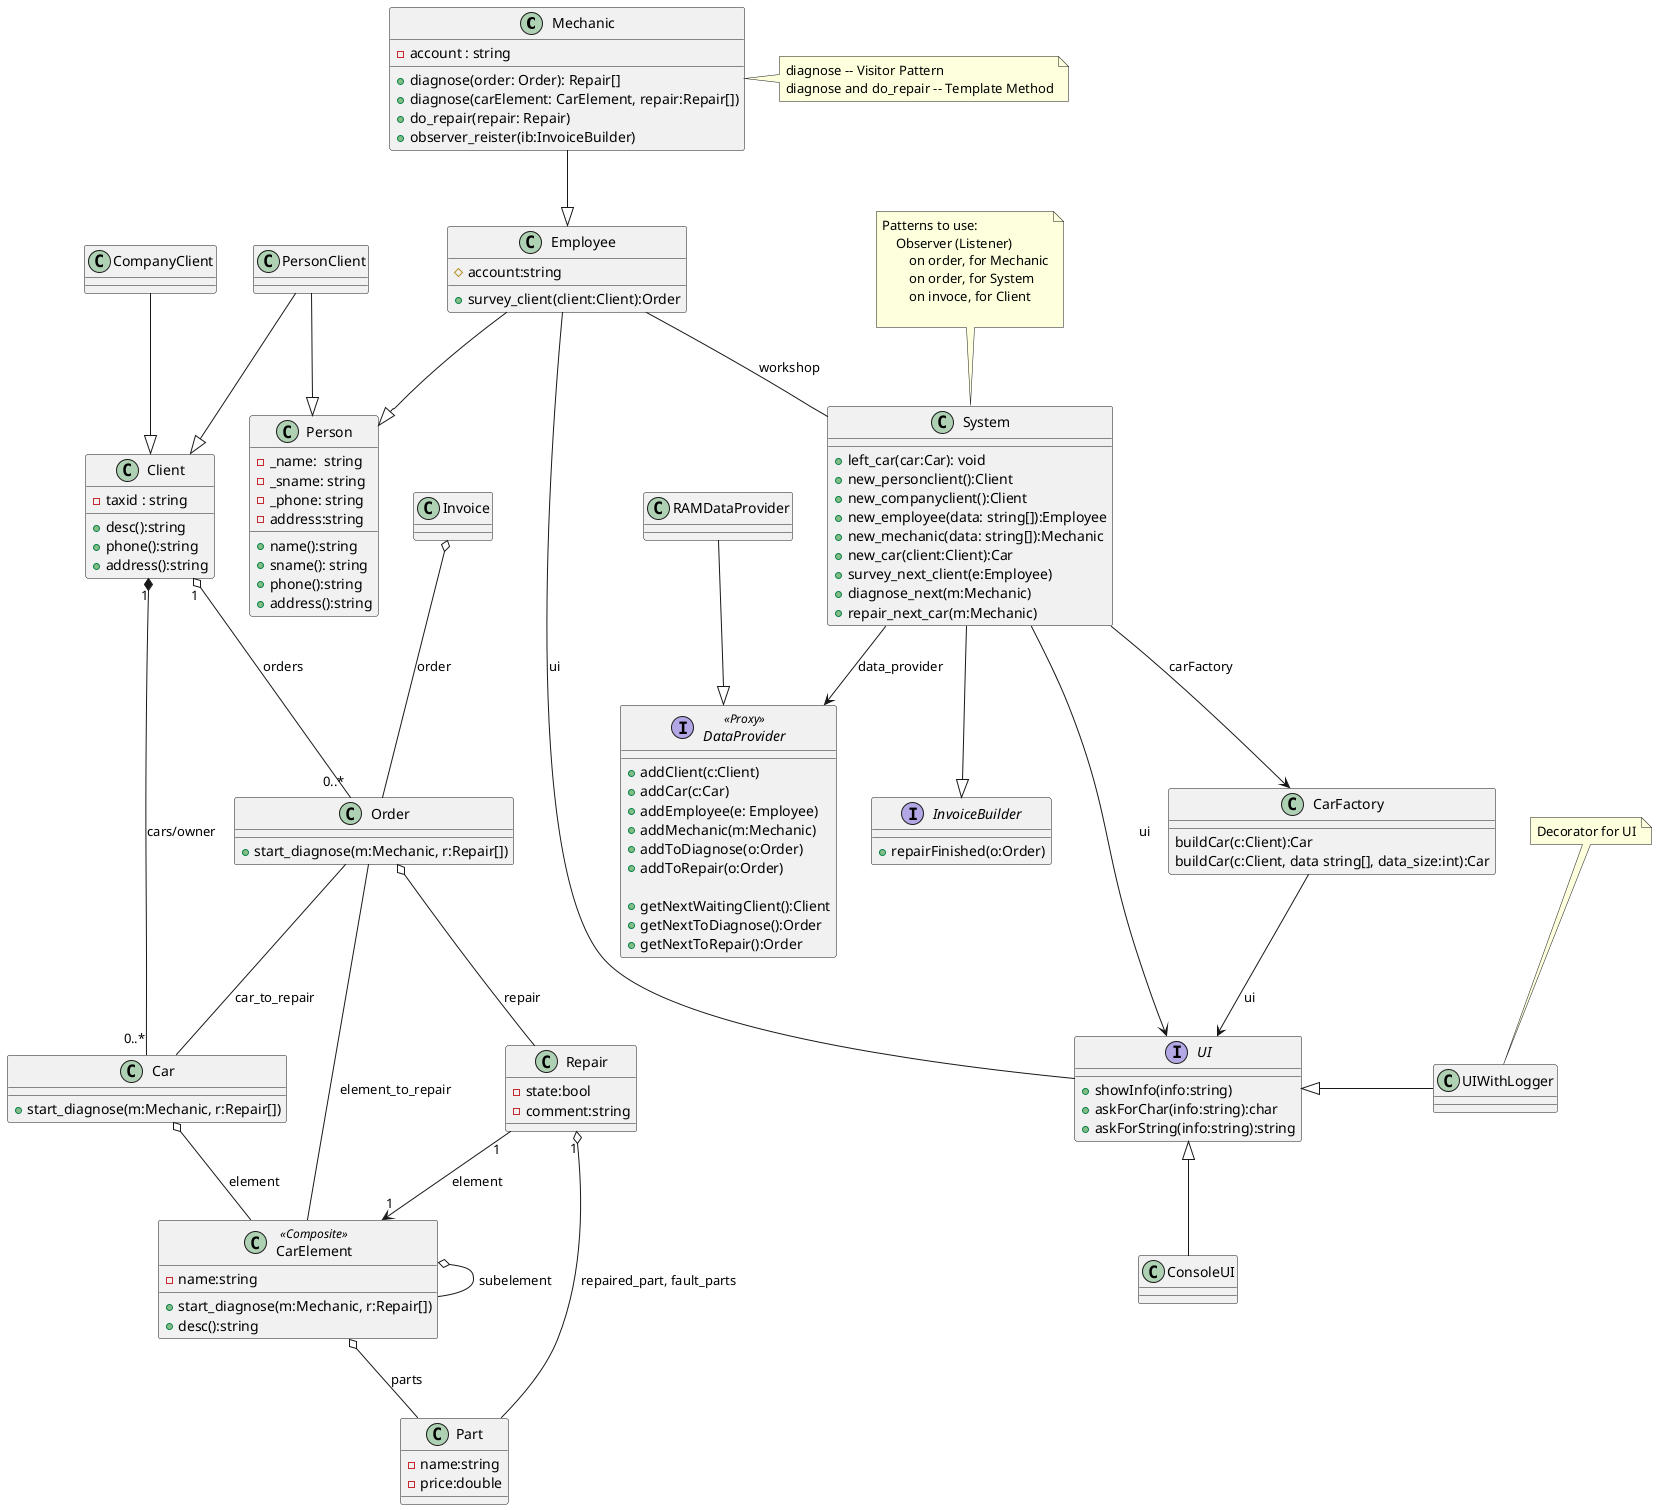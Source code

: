 @startuml
    Mechanic --|>Employee
    Employee --|>Person  
    PersonClient --|> Person
    PersonClient --|> Client
    CompanyClient --|> Client
    System --|> InvoiceBuilder
    Employee -- System: workshop
    Employee -- UI: ui
    Client "1" o-- "0..*" Order :orders
    'two direction assotiation
    Client "1" *-- "0..*" Car: cars/owner

    Car o-- CarElement: element
    CarElement o-- Part : parts
    CarElement o-- CarElement: subelement
    Repair "1" --> "1" CarElement : element
    Repair "1" o-- Part : repaired_part, fault_parts
    Order -- CarElement : element_to_repair
    Order -- Car : car_to_repair
    Order o-- Repair : repair
    Invoice o-- Order: order
    System --> DataProvider : data_provider
    System --> UI: ui
    System --> CarFactory: carFactory
    CarFactory --> UI: ui


    note top of System
        Patterns to use:
            Observer (Listener) 
                on order, for Mechanic
                on order, for System
                on invoce, for Client
            
    end note

    class Person{
        -_name:  string 
        -_sname: string
        -_phone: string
        -address:string

        +name():string
        +sname(): string
        +phone():string
        +address():string
    }

    class Employee{
        #account:string
        +survey_client(client:Client):Order
    }

    class Mechanic{
        -account : string
        +diagnose(order: Order): Repair[] 
        +diagnose(carElement: CarElement, repair:Repair[]) 
        +do_repair(repair: Repair)
        +observer_reister(ib:InvoiceBuilder)
    }
    note right of Mechanic
        diagnose -- Visitor Pattern
        diagnose and do_repair -- Template Method
    end note
    class Client{
        -taxid : string
        +desc():string
        +phone():string
        +address():string

    }

    class PersonClient{

    }

    class CompanyClient{

    }

    class Car{
        +start_diagnose(m:Mechanic, r:Repair[])
    }

    class CarElement <<Composite>>{
        -name:string
        +start_diagnose(m:Mechanic, r:Repair[])
        +desc():string
    }
    
    'Sate of part: broken, new, old 
    class Part{
        -name:string
        -price:double
    }
    class Order{
        +start_diagnose(m:Mechanic, r:Repair[])
    }
    class Repair{
        - state:bool 
        - comment:string
    }

    class Invoice{}

    class System {
        +left_car(car:Car): void
        +new_personclient():Client
        +new_companyclient():Client
        +new_employee(data: string[]):Employee
        +new_mechanic(data: string[]):Mechanic
        +new_car(client:Client):Car
        +survey_next_client(e:Employee)
        +diagnose_next(m:Mechanic)
	    +repair_next_car(m:Mechanic)
    }

    'interface have only pure virtual methods
    interface DataProvider  <<Proxy>>{
        +addClient(c:Client)
	    +addCar(c:Car)
	    +addEmployee(e: Employee)
	    +addMechanic(m:Mechanic)
	    +addToDiagnose(o:Order)
	    +addToRepair(o:Order)

	    +getNextWaitingClient():Client
	    +getNextToDiagnose():Order
	    +getNextToRepair():Order

    }
    
    RAMDataProvider --|> DataProvider

    class CarFactory{
        buildCar(c:Client):Car
        buildCar(c:Client, data string[], data_size:int):Car
    }

    interface InvoiceBuilder{
        +repairFinished(o:Order)
    }

    interface UI {
        +showInfo(info:string)
        +askForChar(info:string):char
        +askForString(info:string):string 
    }

    ConsoleUI -up-|> UI
    UIWithLogger -left-|> UI
    note top of UIWithLogger
        Decorator for UI
    endnote

    'hide members
@enduml